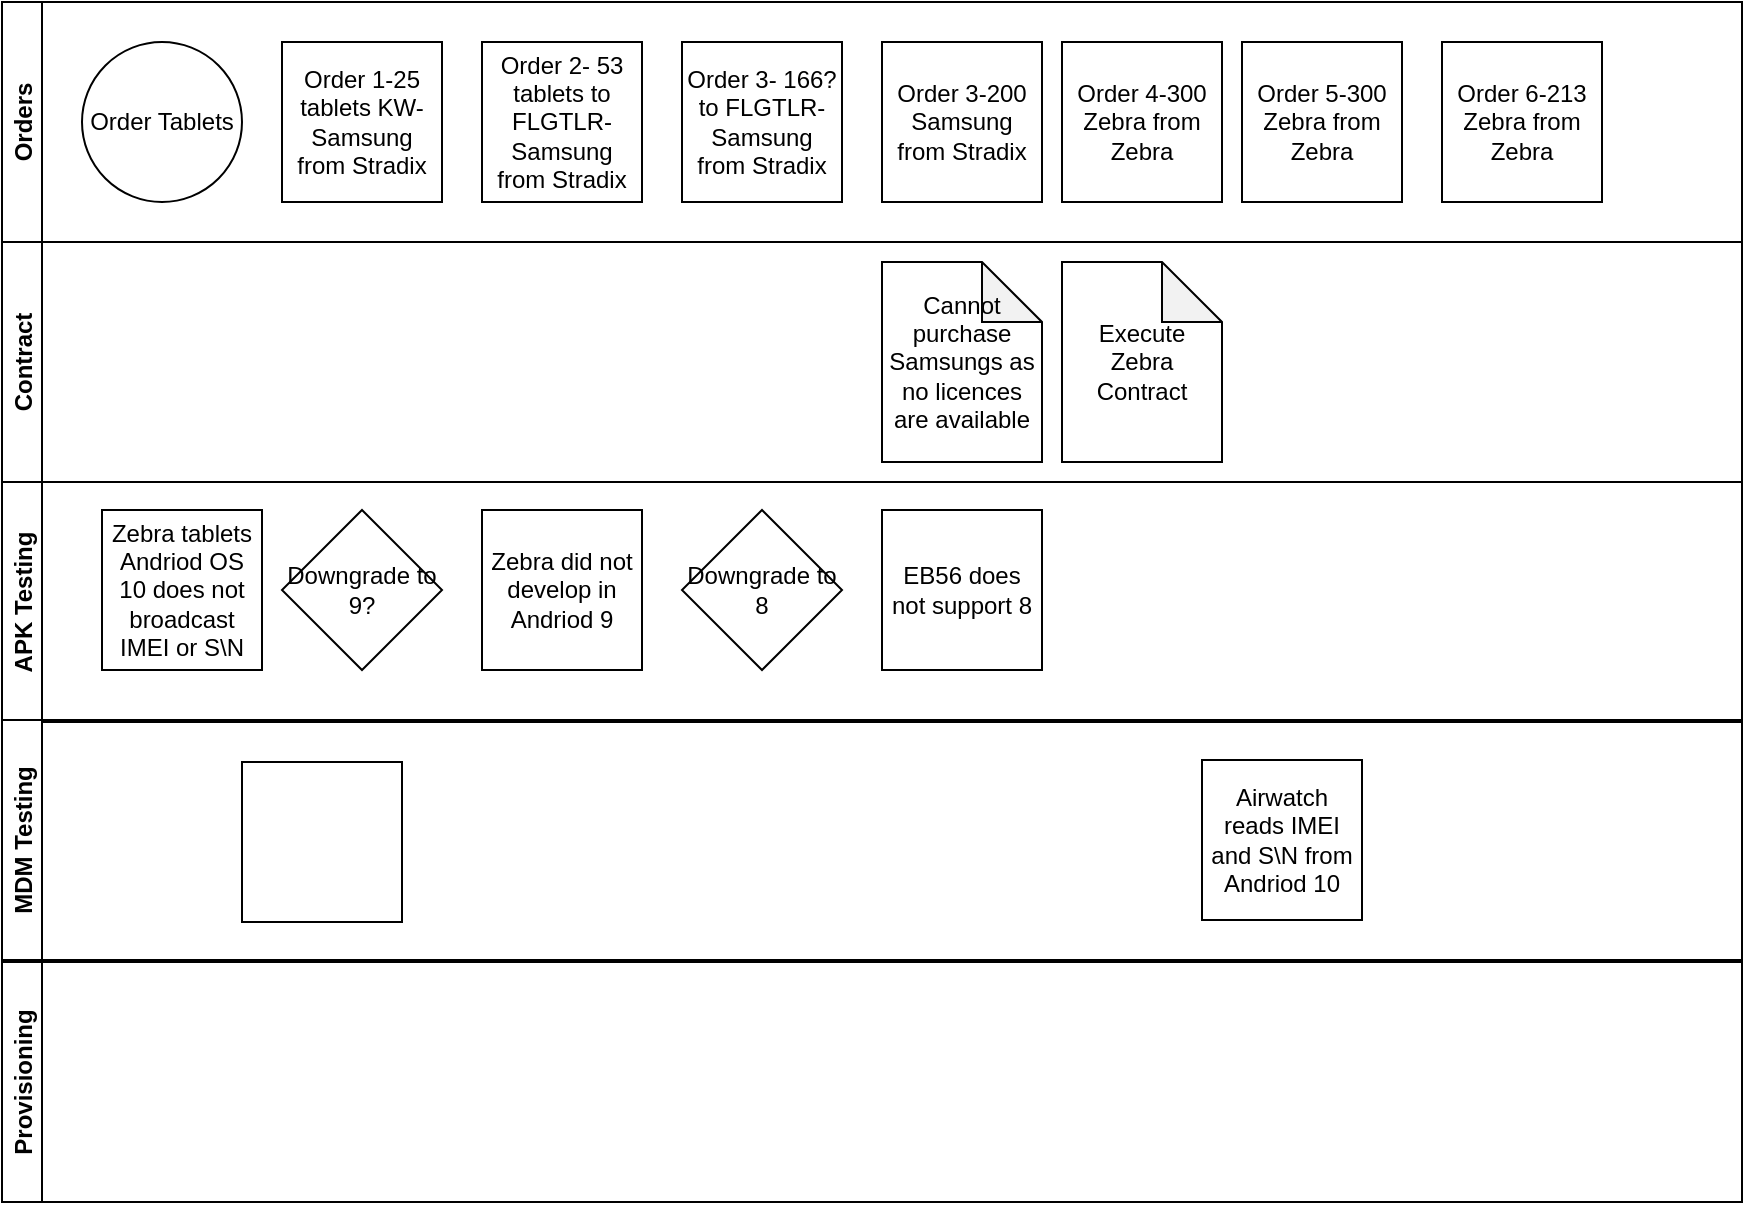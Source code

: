 <mxfile version="14.3.1" type="github">
  <diagram id="prtHgNgQTEPvFCAcTncT" name="Page-1">
    <mxGraphModel dx="716" dy="378" grid="1" gridSize="10" guides="1" tooltips="1" connect="1" arrows="1" fold="1" page="1" pageScale="1" pageWidth="1169" pageHeight="827" math="0" shadow="0">
      <root>
        <object label="" id="0">
          <mxCell />
        </object>
        <mxCell id="1" parent="0" />
        <mxCell id="XOxbf55b8lKNXetok6DY-13" value="Orders" style="swimlane;startSize=20;horizontal=0;" vertex="1" parent="1">
          <mxGeometry x="130" y="120" width="870" height="120" as="geometry" />
        </mxCell>
        <mxCell id="XOxbf55b8lKNXetok6DY-18" value="Order Tablets" style="ellipse;whiteSpace=wrap;html=1;aspect=fixed;" vertex="1" parent="XOxbf55b8lKNXetok6DY-13">
          <mxGeometry x="40" y="20" width="80" height="80" as="geometry" />
        </mxCell>
        <mxCell id="XOxbf55b8lKNXetok6DY-19" value="Order 1-25 tablets KW-Samsung from Stradix" style="whiteSpace=wrap;html=1;aspect=fixed;" vertex="1" parent="XOxbf55b8lKNXetok6DY-13">
          <mxGeometry x="140" y="20" width="80" height="80" as="geometry" />
        </mxCell>
        <mxCell id="XOxbf55b8lKNXetok6DY-20" value="Order 2- 53 tablets to FLGTLR-Samsung from Stradix" style="whiteSpace=wrap;html=1;aspect=fixed;" vertex="1" parent="XOxbf55b8lKNXetok6DY-13">
          <mxGeometry x="240" y="20" width="80" height="80" as="geometry" />
        </mxCell>
        <mxCell id="XOxbf55b8lKNXetok6DY-21" value="Order 3- 166? to FLGTLR-Samsung from Stradix" style="whiteSpace=wrap;html=1;aspect=fixed;" vertex="1" parent="XOxbf55b8lKNXetok6DY-13">
          <mxGeometry x="340" y="20" width="80" height="80" as="geometry" />
        </mxCell>
        <mxCell id="XOxbf55b8lKNXetok6DY-22" value="Order 3-200 Samsung from Stradix" style="whiteSpace=wrap;html=1;aspect=fixed;" vertex="1" parent="XOxbf55b8lKNXetok6DY-13">
          <mxGeometry x="440" y="20" width="80" height="80" as="geometry" />
        </mxCell>
        <mxCell id="XOxbf55b8lKNXetok6DY-23" value="Order 4-300 Zebra from Zebra" style="whiteSpace=wrap;html=1;aspect=fixed;" vertex="1" parent="XOxbf55b8lKNXetok6DY-13">
          <mxGeometry x="530" y="20" width="80" height="80" as="geometry" />
        </mxCell>
        <mxCell id="XOxbf55b8lKNXetok6DY-24" value="Order 5-300 Zebra from Zebra" style="whiteSpace=wrap;html=1;aspect=fixed;" vertex="1" parent="XOxbf55b8lKNXetok6DY-13">
          <mxGeometry x="620" y="20" width="80" height="80" as="geometry" />
        </mxCell>
        <mxCell id="XOxbf55b8lKNXetok6DY-25" value="Order 6-213 Zebra from Zebra" style="whiteSpace=wrap;html=1;aspect=fixed;" vertex="1" parent="XOxbf55b8lKNXetok6DY-13">
          <mxGeometry x="720" y="20" width="80" height="80" as="geometry" />
        </mxCell>
        <mxCell id="XOxbf55b8lKNXetok6DY-14" value="Contract" style="swimlane;startSize=20;horizontal=0;rounded=0;" vertex="1" parent="1">
          <mxGeometry x="130" y="240" width="870" height="120" as="geometry" />
        </mxCell>
        <mxCell id="XOxbf55b8lKNXetok6DY-26" value="Execute Zebra Contract" style="shape=note;whiteSpace=wrap;html=1;backgroundOutline=1;darkOpacity=0.05;rounded=0;" vertex="1" parent="XOxbf55b8lKNXetok6DY-14">
          <mxGeometry x="530" y="10" width="80" height="100" as="geometry" />
        </mxCell>
        <mxCell id="XOxbf55b8lKNXetok6DY-32" value="Cannot purchase Samsungs as no licences are available" style="shape=note;whiteSpace=wrap;html=1;backgroundOutline=1;darkOpacity=0.05;rounded=0;" vertex="1" parent="XOxbf55b8lKNXetok6DY-14">
          <mxGeometry x="440" y="10" width="80" height="100" as="geometry" />
        </mxCell>
        <mxCell id="XOxbf55b8lKNXetok6DY-15" value="APK Testing" style="swimlane;startSize=20;horizontal=0;" vertex="1" parent="1">
          <mxGeometry x="130" y="360" width="870" height="120" as="geometry" />
        </mxCell>
        <mxCell id="XOxbf55b8lKNXetok6DY-27" value="Zebra tablets Andriod OS 10 does not broadcast IMEI or S\N" style="whiteSpace=wrap;html=1;aspect=fixed;rounded=0;" vertex="1" parent="XOxbf55b8lKNXetok6DY-15">
          <mxGeometry x="50" y="14" width="80" height="80" as="geometry" />
        </mxCell>
        <mxCell id="XOxbf55b8lKNXetok6DY-28" value="Downgrade to 9?" style="rhombus;whiteSpace=wrap;html=1;rounded=0;" vertex="1" parent="XOxbf55b8lKNXetok6DY-15">
          <mxGeometry x="140" y="14" width="80" height="80" as="geometry" />
        </mxCell>
        <mxCell id="XOxbf55b8lKNXetok6DY-29" value="Downgrade to 8" style="rhombus;whiteSpace=wrap;html=1;rounded=0;" vertex="1" parent="XOxbf55b8lKNXetok6DY-15">
          <mxGeometry x="340" y="14" width="80" height="80" as="geometry" />
        </mxCell>
        <mxCell id="XOxbf55b8lKNXetok6DY-30" value="Zebra did not develop in Andriod 9" style="whiteSpace=wrap;html=1;aspect=fixed;rounded=0;" vertex="1" parent="XOxbf55b8lKNXetok6DY-15">
          <mxGeometry x="240" y="14" width="80" height="80" as="geometry" />
        </mxCell>
        <mxCell id="XOxbf55b8lKNXetok6DY-31" value="EB56 does not support 8" style="whiteSpace=wrap;html=1;aspect=fixed;rounded=0;" vertex="1" parent="XOxbf55b8lKNXetok6DY-15">
          <mxGeometry x="440" y="14" width="80" height="80" as="geometry" />
        </mxCell>
        <mxCell id="XOxbf55b8lKNXetok6DY-16" value="MDM Testing" style="swimlane;startSize=20;horizontal=0;" vertex="1" parent="1">
          <mxGeometry x="130" y="479" width="870" height="120" as="geometry" />
        </mxCell>
        <mxCell id="XOxbf55b8lKNXetok6DY-33" value="Airwatch reads IMEI and S\N from Andriod 10" style="whiteSpace=wrap;html=1;aspect=fixed;rounded=0;" vertex="1" parent="XOxbf55b8lKNXetok6DY-16">
          <mxGeometry x="600" y="20" width="80" height="80" as="geometry" />
        </mxCell>
        <mxCell id="XOxbf55b8lKNXetok6DY-34" value="" style="whiteSpace=wrap;html=1;aspect=fixed;rounded=0;" vertex="1" parent="XOxbf55b8lKNXetok6DY-16">
          <mxGeometry x="120" y="21" width="80" height="80" as="geometry" />
        </mxCell>
        <mxCell id="XOxbf55b8lKNXetok6DY-17" value="Provisioning" style="swimlane;startSize=20;horizontal=0;" vertex="1" parent="1">
          <mxGeometry x="130" y="600" width="870" height="120" as="geometry" />
        </mxCell>
      </root>
    </mxGraphModel>
  </diagram>
</mxfile>
